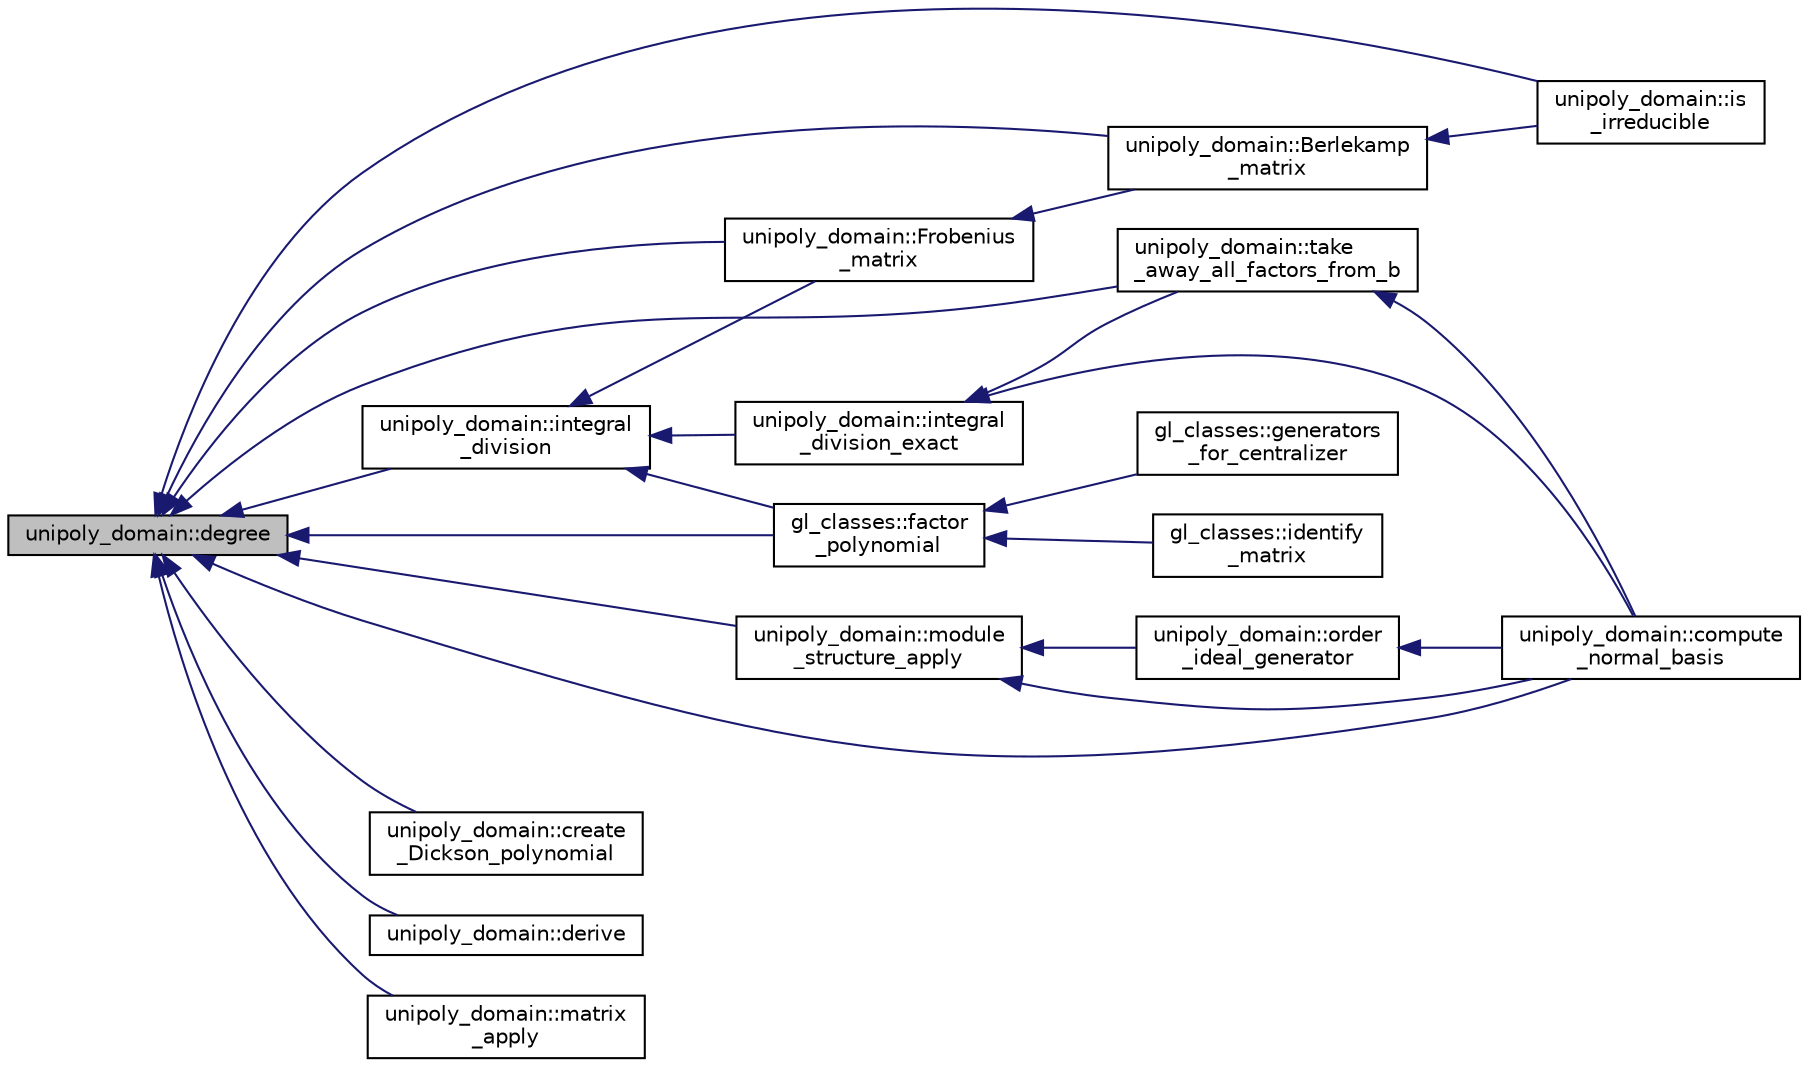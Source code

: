 digraph "unipoly_domain::degree"
{
  edge [fontname="Helvetica",fontsize="10",labelfontname="Helvetica",labelfontsize="10"];
  node [fontname="Helvetica",fontsize="10",shape=record];
  rankdir="LR";
  Node200 [label="unipoly_domain::degree",height=0.2,width=0.4,color="black", fillcolor="grey75", style="filled", fontcolor="black"];
  Node200 -> Node201 [dir="back",color="midnightblue",fontsize="10",style="solid",fontname="Helvetica"];
  Node201 [label="gl_classes::factor\l_polynomial",height=0.2,width=0.4,color="black", fillcolor="white", style="filled",URL="$d6/dab/classgl__classes.html#ab79551e3f5bc66e8049de52bd685a4ef"];
  Node201 -> Node202 [dir="back",color="midnightblue",fontsize="10",style="solid",fontname="Helvetica"];
  Node202 [label="gl_classes::identify\l_matrix",height=0.2,width=0.4,color="black", fillcolor="white", style="filled",URL="$d6/dab/classgl__classes.html#af529d1d8ff5a52703c5ac1d70806092e"];
  Node201 -> Node203 [dir="back",color="midnightblue",fontsize="10",style="solid",fontname="Helvetica"];
  Node203 [label="gl_classes::generators\l_for_centralizer",height=0.2,width=0.4,color="black", fillcolor="white", style="filled",URL="$d6/dab/classgl__classes.html#aeac561e2a41981533eb0aee6f9d2080c"];
  Node200 -> Node204 [dir="back",color="midnightblue",fontsize="10",style="solid",fontname="Helvetica"];
  Node204 [label="unipoly_domain::create\l_Dickson_polynomial",height=0.2,width=0.4,color="black", fillcolor="white", style="filled",URL="$da/d3c/classunipoly__domain.html#aa48d01b8629b9545913ef57ce6857aef"];
  Node200 -> Node205 [dir="back",color="midnightblue",fontsize="10",style="solid",fontname="Helvetica"];
  Node205 [label="unipoly_domain::Frobenius\l_matrix",height=0.2,width=0.4,color="black", fillcolor="white", style="filled",URL="$da/d3c/classunipoly__domain.html#a861279fd941d6bad64e6ec13279453af"];
  Node205 -> Node206 [dir="back",color="midnightblue",fontsize="10",style="solid",fontname="Helvetica"];
  Node206 [label="unipoly_domain::Berlekamp\l_matrix",height=0.2,width=0.4,color="black", fillcolor="white", style="filled",URL="$da/d3c/classunipoly__domain.html#a560f4cc73e0badeba359203643fbc333"];
  Node206 -> Node207 [dir="back",color="midnightblue",fontsize="10",style="solid",fontname="Helvetica"];
  Node207 [label="unipoly_domain::is\l_irreducible",height=0.2,width=0.4,color="black", fillcolor="white", style="filled",URL="$da/d3c/classunipoly__domain.html#aec4d9b55b51268d99ef6f6480d7282b5"];
  Node200 -> Node206 [dir="back",color="midnightblue",fontsize="10",style="solid",fontname="Helvetica"];
  Node200 -> Node208 [dir="back",color="midnightblue",fontsize="10",style="solid",fontname="Helvetica"];
  Node208 [label="unipoly_domain::integral\l_division",height=0.2,width=0.4,color="black", fillcolor="white", style="filled",URL="$da/d3c/classunipoly__domain.html#a22f73567ccec05778c3a67fd85c5e413"];
  Node208 -> Node201 [dir="back",color="midnightblue",fontsize="10",style="solid",fontname="Helvetica"];
  Node208 -> Node205 [dir="back",color="midnightblue",fontsize="10",style="solid",fontname="Helvetica"];
  Node208 -> Node209 [dir="back",color="midnightblue",fontsize="10",style="solid",fontname="Helvetica"];
  Node209 [label="unipoly_domain::integral\l_division_exact",height=0.2,width=0.4,color="black", fillcolor="white", style="filled",URL="$da/d3c/classunipoly__domain.html#ae08b2f84ea25a3b0f310edec6ad9cf66"];
  Node209 -> Node210 [dir="back",color="midnightblue",fontsize="10",style="solid",fontname="Helvetica"];
  Node210 [label="unipoly_domain::compute\l_normal_basis",height=0.2,width=0.4,color="black", fillcolor="white", style="filled",URL="$da/d3c/classunipoly__domain.html#a799f3e7de9717b6c0b52dbc5305f3bf5"];
  Node209 -> Node211 [dir="back",color="midnightblue",fontsize="10",style="solid",fontname="Helvetica"];
  Node211 [label="unipoly_domain::take\l_away_all_factors_from_b",height=0.2,width=0.4,color="black", fillcolor="white", style="filled",URL="$da/d3c/classunipoly__domain.html#a65da08a136c47386d06c140157b72809"];
  Node211 -> Node210 [dir="back",color="midnightblue",fontsize="10",style="solid",fontname="Helvetica"];
  Node200 -> Node212 [dir="back",color="midnightblue",fontsize="10",style="solid",fontname="Helvetica"];
  Node212 [label="unipoly_domain::derive",height=0.2,width=0.4,color="black", fillcolor="white", style="filled",URL="$da/d3c/classunipoly__domain.html#a9277064fdac095171cd7a0849a1b14e9"];
  Node200 -> Node210 [dir="back",color="midnightblue",fontsize="10",style="solid",fontname="Helvetica"];
  Node200 -> Node213 [dir="back",color="midnightblue",fontsize="10",style="solid",fontname="Helvetica"];
  Node213 [label="unipoly_domain::matrix\l_apply",height=0.2,width=0.4,color="black", fillcolor="white", style="filled",URL="$da/d3c/classunipoly__domain.html#a9309cff0210b5662113151229575bf4c"];
  Node200 -> Node214 [dir="back",color="midnightblue",fontsize="10",style="solid",fontname="Helvetica"];
  Node214 [label="unipoly_domain::module\l_structure_apply",height=0.2,width=0.4,color="black", fillcolor="white", style="filled",URL="$da/d3c/classunipoly__domain.html#a770579859bb43cdd52c8cf42169272cd"];
  Node214 -> Node210 [dir="back",color="midnightblue",fontsize="10",style="solid",fontname="Helvetica"];
  Node214 -> Node215 [dir="back",color="midnightblue",fontsize="10",style="solid",fontname="Helvetica"];
  Node215 [label="unipoly_domain::order\l_ideal_generator",height=0.2,width=0.4,color="black", fillcolor="white", style="filled",URL="$da/d3c/classunipoly__domain.html#a2610dcbc95a611ad0108a5b1b679dacb"];
  Node215 -> Node210 [dir="back",color="midnightblue",fontsize="10",style="solid",fontname="Helvetica"];
  Node200 -> Node211 [dir="back",color="midnightblue",fontsize="10",style="solid",fontname="Helvetica"];
  Node200 -> Node207 [dir="back",color="midnightblue",fontsize="10",style="solid",fontname="Helvetica"];
}

